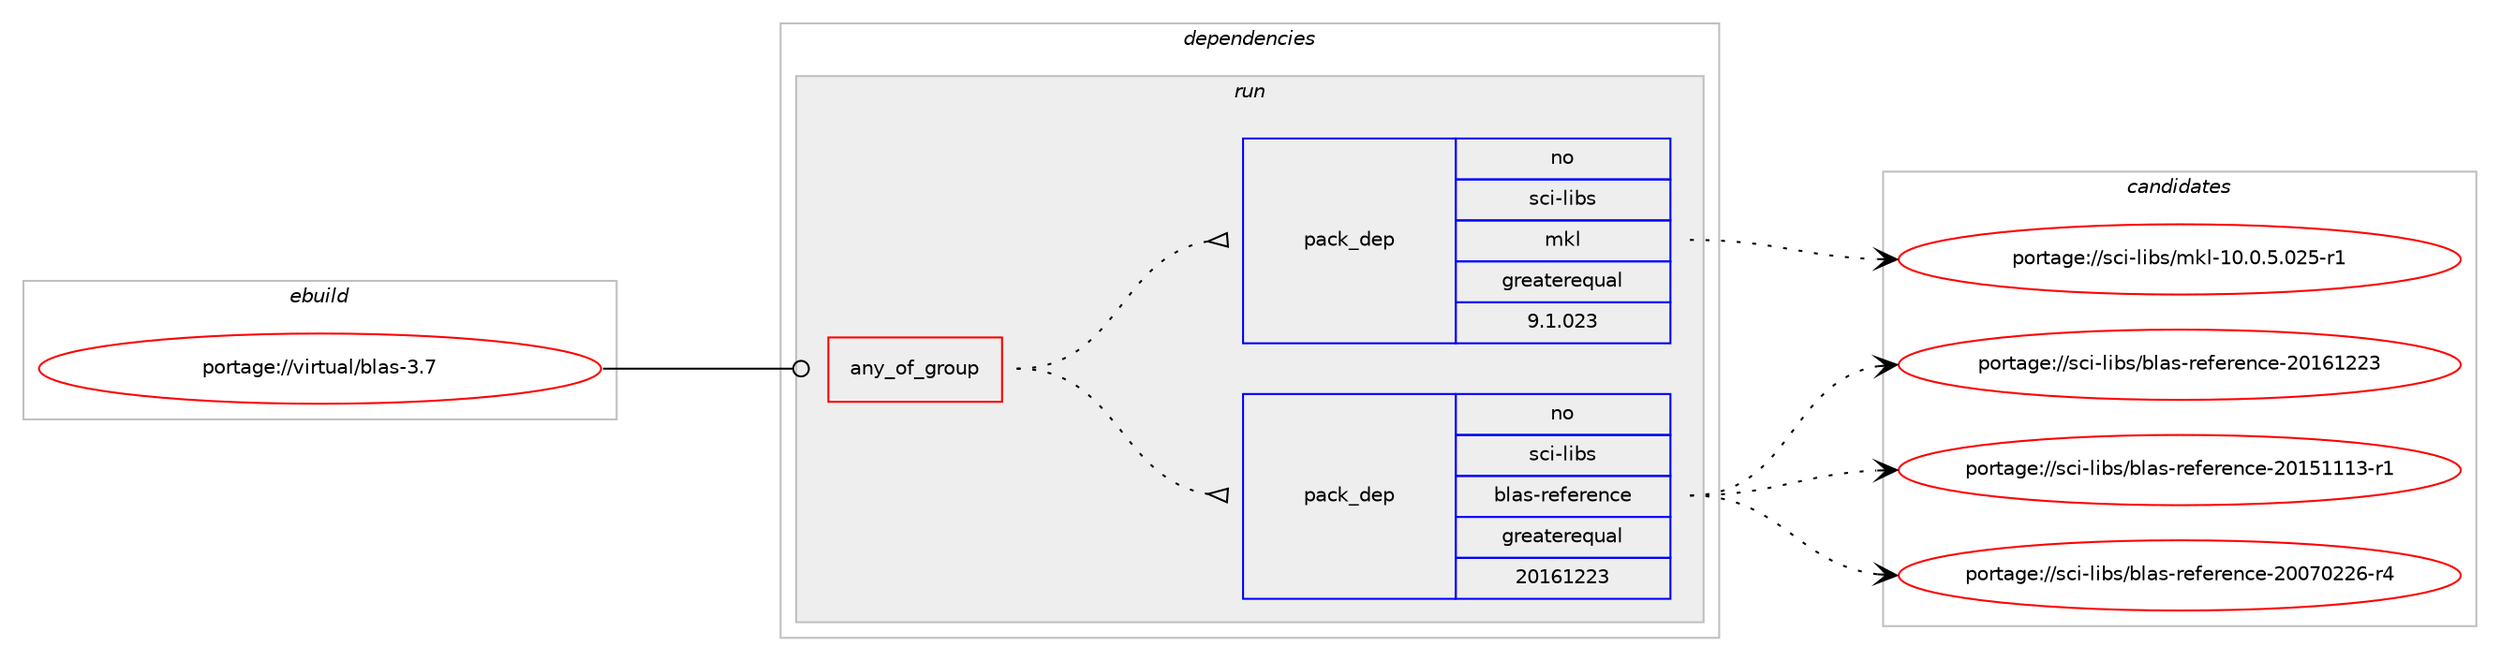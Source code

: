 digraph prolog {

# *************
# Graph options
# *************

newrank=true;
concentrate=true;
compound=true;
graph [rankdir=LR,fontname=Helvetica,fontsize=10,ranksep=1.5];#, ranksep=2.5, nodesep=0.2];
edge  [arrowhead=vee];
node  [fontname=Helvetica,fontsize=10];

# **********
# The ebuild
# **********

subgraph cluster_leftcol {
color=gray;
rank=same;
label=<<i>ebuild</i>>;
id [label="portage://virtual/blas-3.7", color=red, width=4, href="../virtual/blas-3.7.svg"];
}

# ****************
# The dependencies
# ****************

subgraph cluster_midcol {
color=gray;
label=<<i>dependencies</i>>;
subgraph cluster_compile {
fillcolor="#eeeeee";
style=filled;
label=<<i>compile</i>>;
}
subgraph cluster_compileandrun {
fillcolor="#eeeeee";
style=filled;
label=<<i>compile and run</i>>;
}
subgraph cluster_run {
fillcolor="#eeeeee";
style=filled;
label=<<i>run</i>>;
subgraph any47 {
dependency1949 [label=<<TABLE BORDER="0" CELLBORDER="1" CELLSPACING="0" CELLPADDING="4"><TR><TD CELLPADDING="10">any_of_group</TD></TR></TABLE>>, shape=none, color=red];subgraph pack1660 {
dependency1950 [label=<<TABLE BORDER="0" CELLBORDER="1" CELLSPACING="0" CELLPADDING="4" WIDTH="220"><TR><TD ROWSPAN="6" CELLPADDING="30">pack_dep</TD></TR><TR><TD WIDTH="110">no</TD></TR><TR><TD>sci-libs</TD></TR><TR><TD>blas-reference</TD></TR><TR><TD>greaterequal</TD></TR><TR><TD>20161223</TD></TR></TABLE>>, shape=none, color=blue];
}
dependency1949:e -> dependency1950:w [weight=20,style="dotted",arrowhead="oinv"];
subgraph pack1661 {
dependency1951 [label=<<TABLE BORDER="0" CELLBORDER="1" CELLSPACING="0" CELLPADDING="4" WIDTH="220"><TR><TD ROWSPAN="6" CELLPADDING="30">pack_dep</TD></TR><TR><TD WIDTH="110">no</TD></TR><TR><TD>sci-libs</TD></TR><TR><TD>mkl</TD></TR><TR><TD>greaterequal</TD></TR><TR><TD>9.1.023</TD></TR></TABLE>>, shape=none, color=blue];
}
dependency1949:e -> dependency1951:w [weight=20,style="dotted",arrowhead="oinv"];
}
id:e -> dependency1949:w [weight=20,style="solid",arrowhead="odot"];
}
}

# **************
# The candidates
# **************

subgraph cluster_choices {
rank=same;
color=gray;
label=<<i>candidates</i>>;

subgraph choice1660 {
color=black;
nodesep=1;
choice1159910545108105981154798108971154511410110210111410111099101455048495449505051 [label="portage://sci-libs/blas-reference-20161223", color=red, width=4,href="../sci-libs/blas-reference-20161223.svg"];
choice11599105451081059811547981089711545114101102101114101110991014550484953494949514511449 [label="portage://sci-libs/blas-reference-20151113-r1", color=red, width=4,href="../sci-libs/blas-reference-20151113-r1.svg"];
choice11599105451081059811547981089711545114101102101114101110991014550484855485050544511452 [label="portage://sci-libs/blas-reference-20070226-r4", color=red, width=4,href="../sci-libs/blas-reference-20070226-r4.svg"];
dependency1950:e -> choice1159910545108105981154798108971154511410110210111410111099101455048495449505051:w [style=dotted,weight="100"];
dependency1950:e -> choice11599105451081059811547981089711545114101102101114101110991014550484953494949514511449:w [style=dotted,weight="100"];
dependency1950:e -> choice11599105451081059811547981089711545114101102101114101110991014550484855485050544511452:w [style=dotted,weight="100"];
}
subgraph choice1661 {
color=black;
nodesep=1;
choice1159910545108105981154710910710845494846484653464850534511449 [label="portage://sci-libs/mkl-10.0.5.025-r1", color=red, width=4,href="../sci-libs/mkl-10.0.5.025-r1.svg"];
dependency1951:e -> choice1159910545108105981154710910710845494846484653464850534511449:w [style=dotted,weight="100"];
}
}

}
